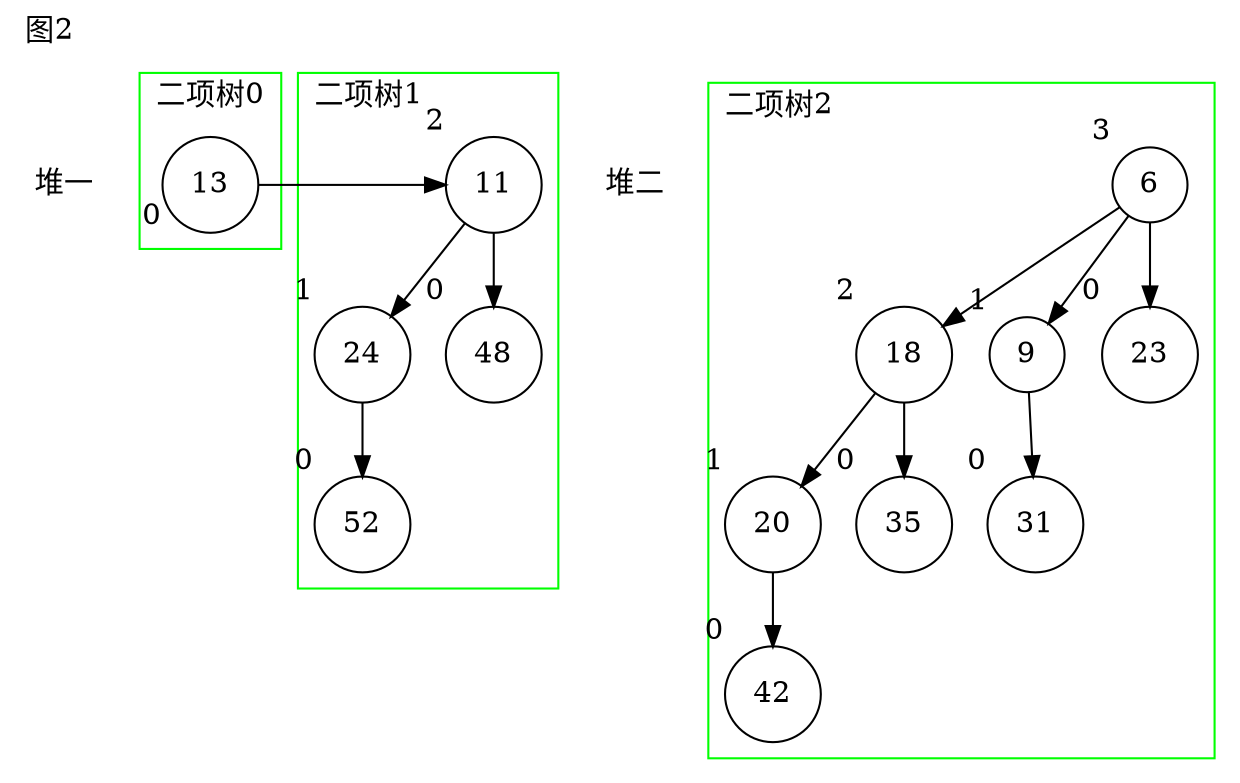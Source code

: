 digraph g{
node[shape=circle];
label="图2";
labeljust=l;
labelloc=t;
nt1[label="堆一",shape=plaintext];
subgraph cluster_0 {
pencolor=green;label="二项树0";n179[label=13, xlabel=0];
}
subgraph cluster_1 {
pencolor=green;label="二项树1";n180[label=11, xlabel=2];
n181[label=24, xlabel=1];
n180->n181;
n182[label=48, xlabel=0];
n180->n182[weight=100];
n183[label=52, xlabel=0];
n181->n183[weight=100];
}
n179->n180[constraint=false];
nt2[label="堆二",shape=plaintext];
subgraph cluster_2 {
pencolor=green;label="二项树2";n184[label=6, xlabel=3];
n185[label=18, xlabel=2];
n184->n185;
n186[label=9, xlabel=1];
n184->n186;
n187[label=23, xlabel=0];
n184->n187[weight=100];
n188[label=31, xlabel=0];
n186->n188[weight=100];
n189[label=20, xlabel=1];
n185->n189;
n190[label=35, xlabel=0];
n185->n190[weight=100];
n191[label=42, xlabel=0];
n189->n191[weight=100];
}
}
